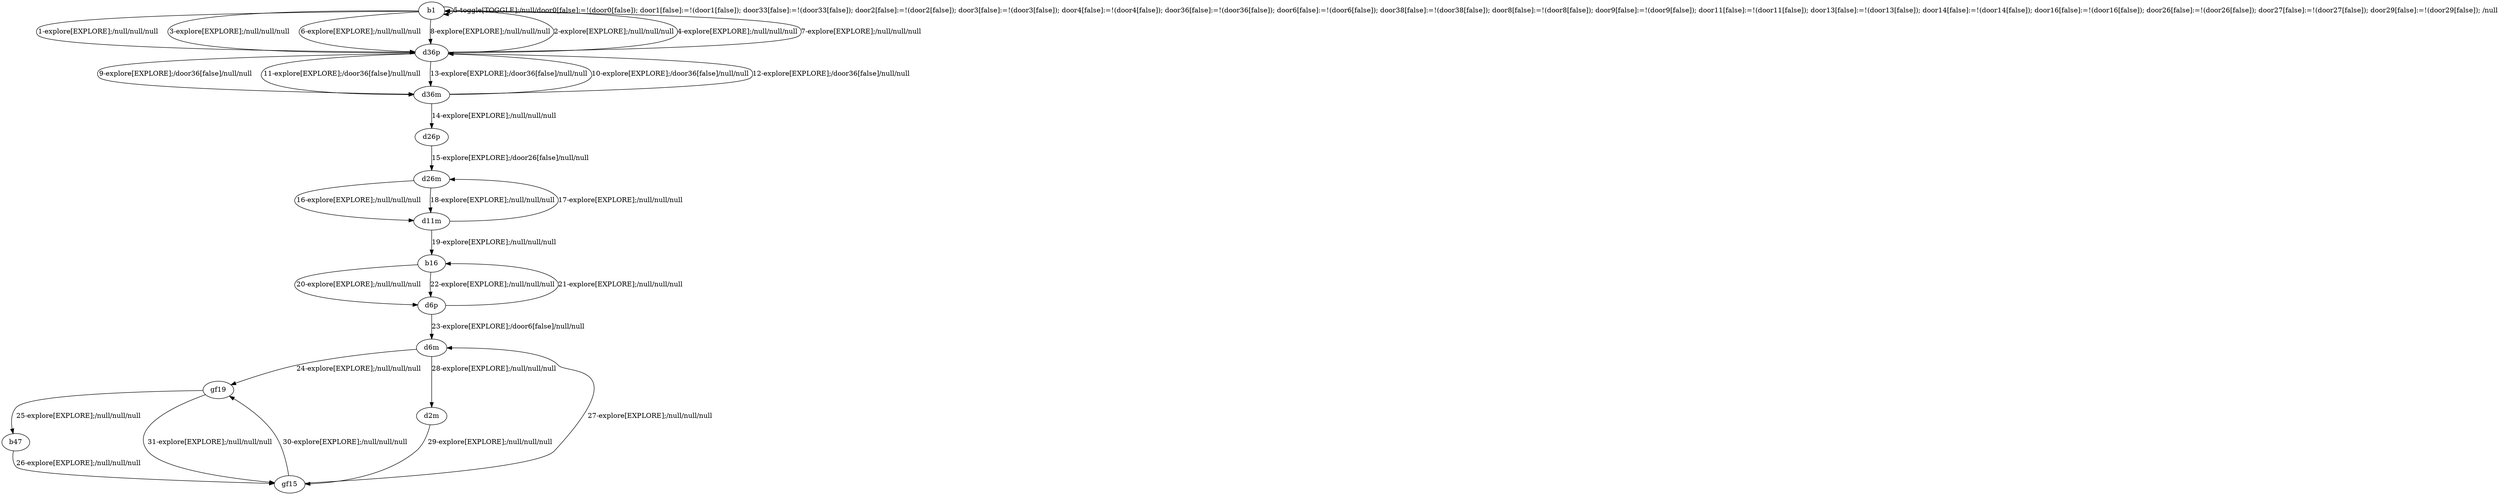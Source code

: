 # Total number of goals covered by this test: 1
# gf19 --> gf15

digraph g {
"b1" -> "d36p" [label = "1-explore[EXPLORE];/null/null/null"];
"d36p" -> "b1" [label = "2-explore[EXPLORE];/null/null/null"];
"b1" -> "d36p" [label = "3-explore[EXPLORE];/null/null/null"];
"d36p" -> "b1" [label = "4-explore[EXPLORE];/null/null/null"];
"b1" -> "b1" [label = "5-toggle[TOGGLE];/null/door0[false]:=!(door0[false]); door1[false]:=!(door1[false]); door33[false]:=!(door33[false]); door2[false]:=!(door2[false]); door3[false]:=!(door3[false]); door4[false]:=!(door4[false]); door36[false]:=!(door36[false]); door6[false]:=!(door6[false]); door38[false]:=!(door38[false]); door8[false]:=!(door8[false]); door9[false]:=!(door9[false]); door11[false]:=!(door11[false]); door13[false]:=!(door13[false]); door14[false]:=!(door14[false]); door16[false]:=!(door16[false]); door26[false]:=!(door26[false]); door27[false]:=!(door27[false]); door29[false]:=!(door29[false]); /null"];
"b1" -> "d36p" [label = "6-explore[EXPLORE];/null/null/null"];
"d36p" -> "b1" [label = "7-explore[EXPLORE];/null/null/null"];
"b1" -> "d36p" [label = "8-explore[EXPLORE];/null/null/null"];
"d36p" -> "d36m" [label = "9-explore[EXPLORE];/door36[false]/null/null"];
"d36m" -> "d36p" [label = "10-explore[EXPLORE];/door36[false]/null/null"];
"d36p" -> "d36m" [label = "11-explore[EXPLORE];/door36[false]/null/null"];
"d36m" -> "d36p" [label = "12-explore[EXPLORE];/door36[false]/null/null"];
"d36p" -> "d36m" [label = "13-explore[EXPLORE];/door36[false]/null/null"];
"d36m" -> "d26p" [label = "14-explore[EXPLORE];/null/null/null"];
"d26p" -> "d26m" [label = "15-explore[EXPLORE];/door26[false]/null/null"];
"d26m" -> "d11m" [label = "16-explore[EXPLORE];/null/null/null"];
"d11m" -> "d26m" [label = "17-explore[EXPLORE];/null/null/null"];
"d26m" -> "d11m" [label = "18-explore[EXPLORE];/null/null/null"];
"d11m" -> "b16" [label = "19-explore[EXPLORE];/null/null/null"];
"b16" -> "d6p" [label = "20-explore[EXPLORE];/null/null/null"];
"d6p" -> "b16" [label = "21-explore[EXPLORE];/null/null/null"];
"b16" -> "d6p" [label = "22-explore[EXPLORE];/null/null/null"];
"d6p" -> "d6m" [label = "23-explore[EXPLORE];/door6[false]/null/null"];
"d6m" -> "gf19" [label = "24-explore[EXPLORE];/null/null/null"];
"gf19" -> "b47" [label = "25-explore[EXPLORE];/null/null/null"];
"b47" -> "gf15" [label = "26-explore[EXPLORE];/null/null/null"];
"gf15" -> "d6m" [label = "27-explore[EXPLORE];/null/null/null"];
"d6m" -> "d2m" [label = "28-explore[EXPLORE];/null/null/null"];
"d2m" -> "gf15" [label = "29-explore[EXPLORE];/null/null/null"];
"gf15" -> "gf19" [label = "30-explore[EXPLORE];/null/null/null"];
"gf19" -> "gf15" [label = "31-explore[EXPLORE];/null/null/null"];
}